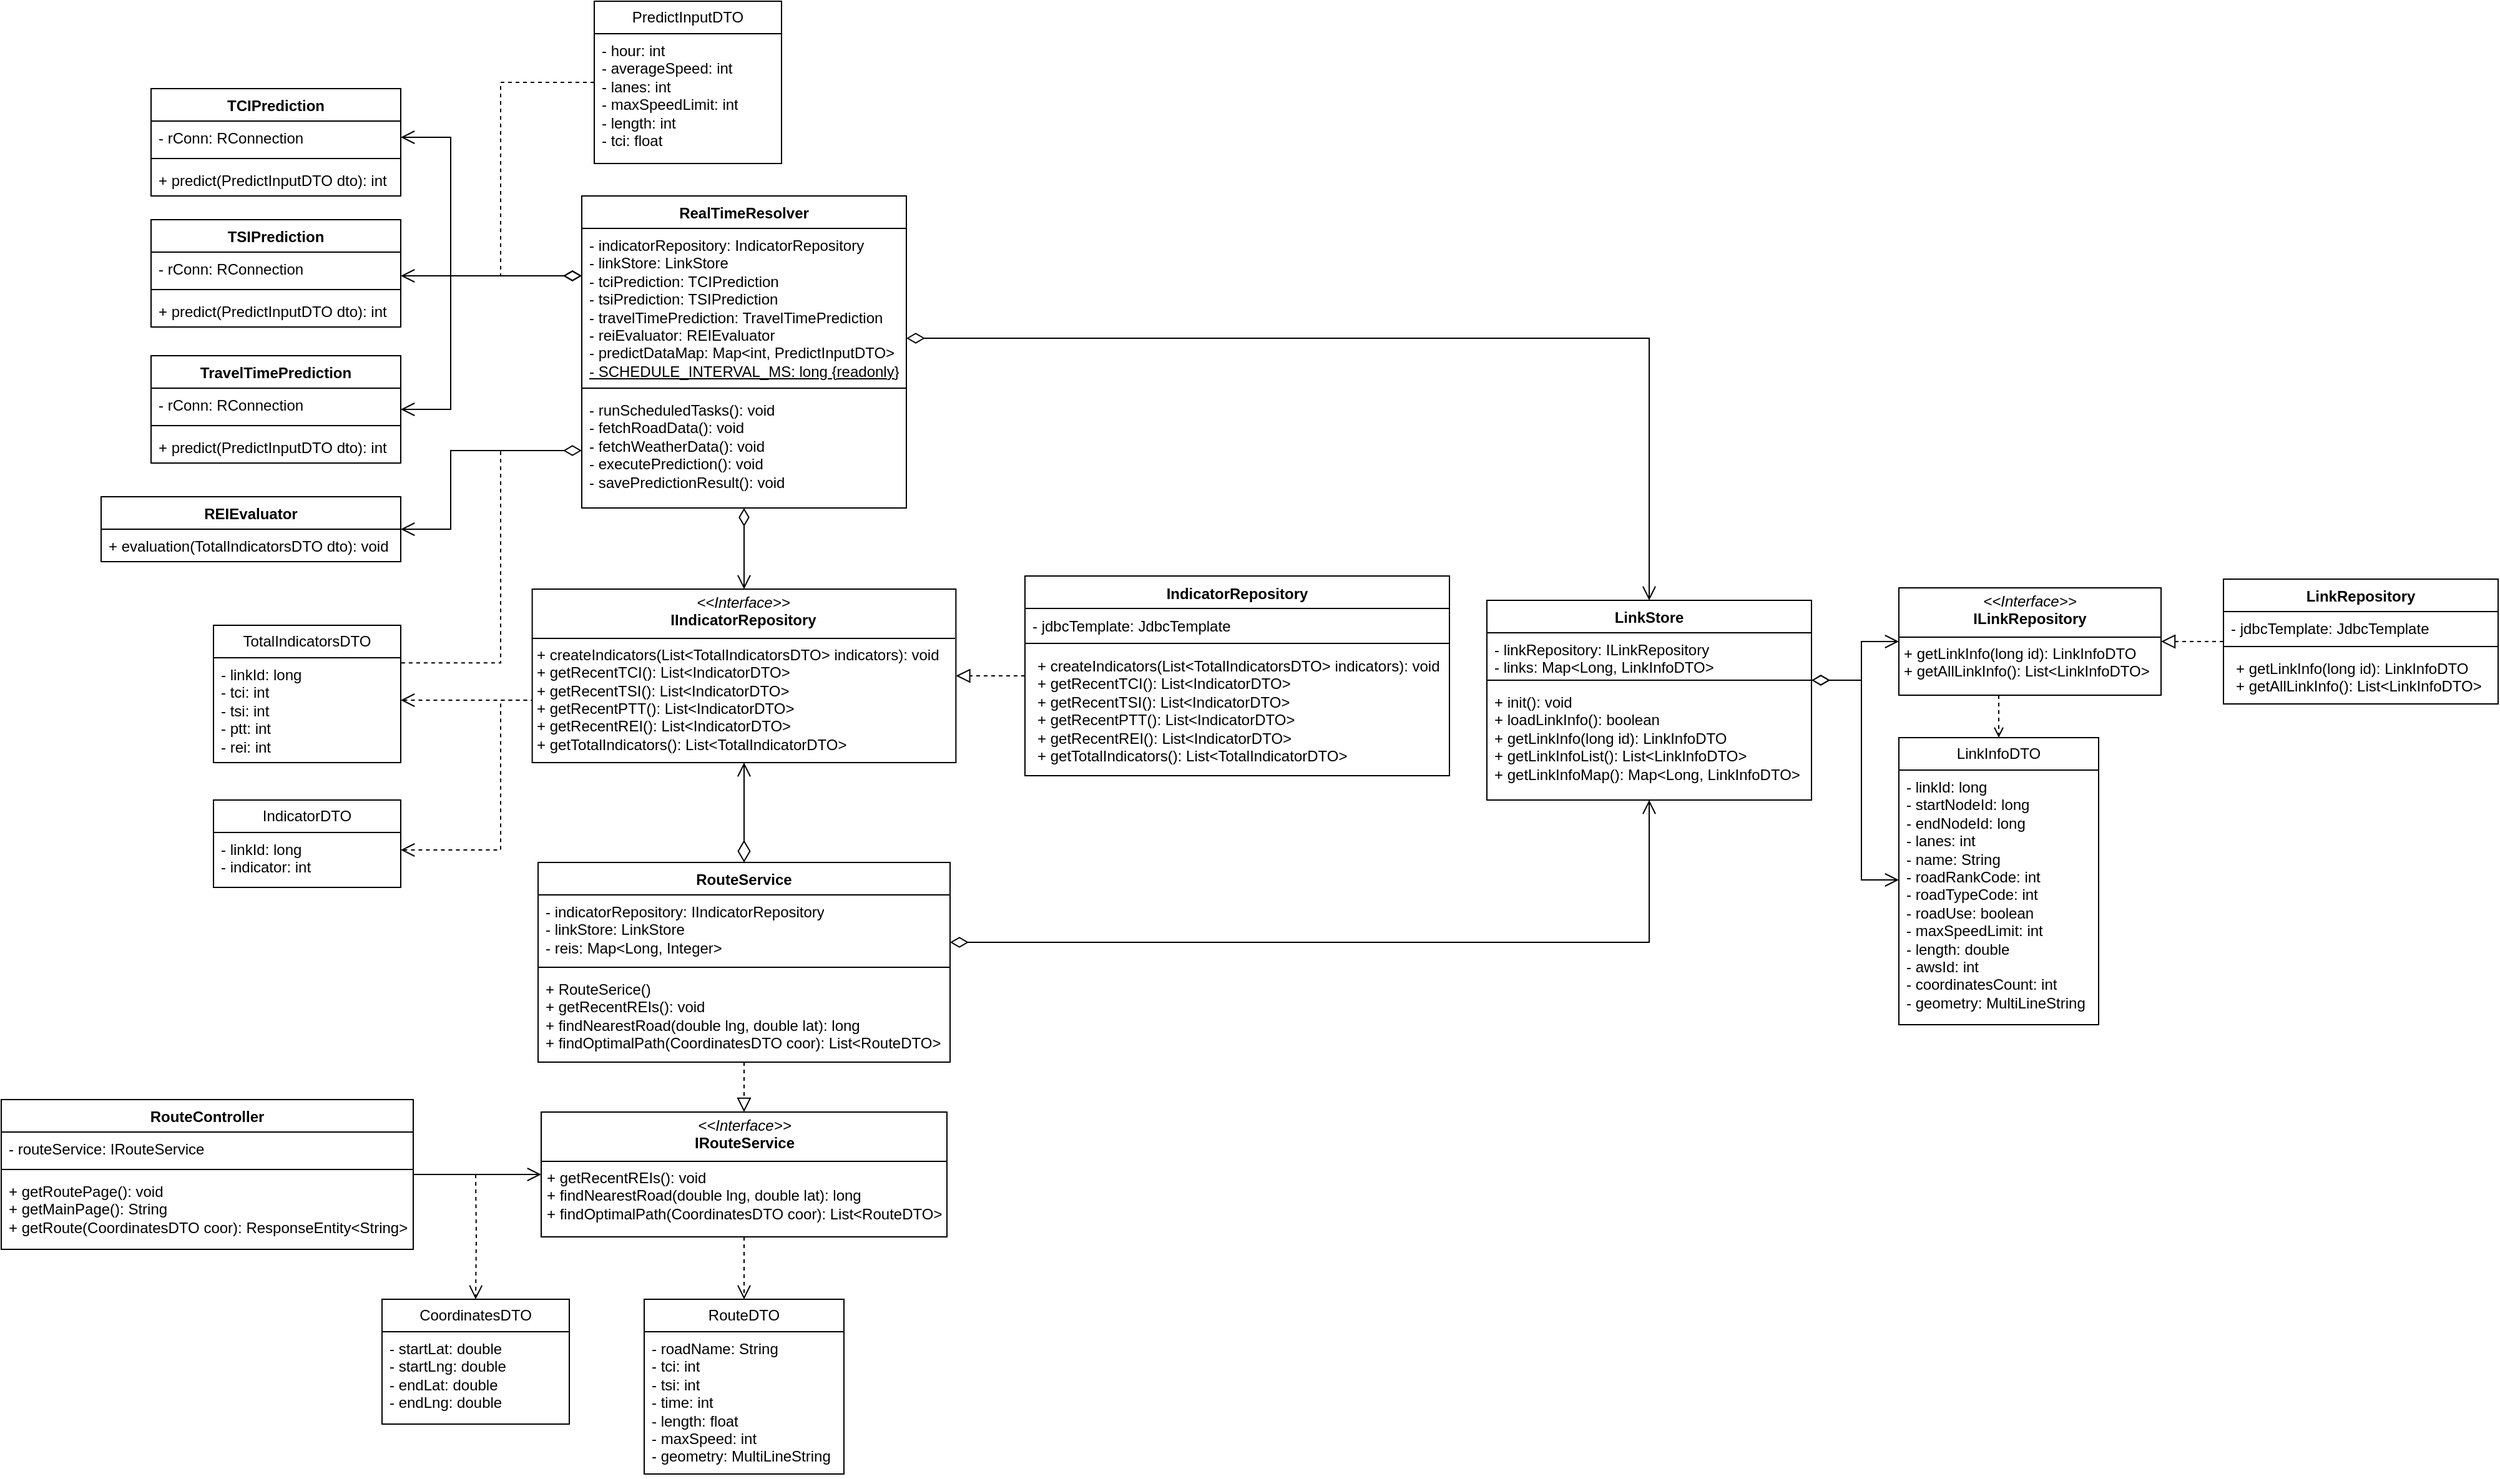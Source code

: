 <mxfile>
    <diagram id="C5RBs43oDa-KdzZeNtuy" name="Page-1">
        <mxGraphModel dx="687" dy="1365" grid="1" gridSize="10" guides="1" tooltips="1" connect="1" arrows="1" fold="1" page="1" pageScale="1" pageWidth="1169" pageHeight="827" math="0" shadow="0">
            <root>
                <mxCell id="WIyWlLk6GJQsqaUBKTNV-0"/>
                <mxCell id="WIyWlLk6GJQsqaUBKTNV-1" parent="WIyWlLk6GJQsqaUBKTNV-0"/>
                <mxCell id="muxnc6hLIIF-vg2cAyDk-29" style="edgeStyle=orthogonalEdgeStyle;rounded=0;orthogonalLoop=1;jettySize=auto;html=1;startArrow=diamondThin;startFill=0;endSize=9;endArrow=open;endFill=0;startSize=12;" parent="WIyWlLk6GJQsqaUBKTNV-1" source="7qdgNz7IVnDJnhtJZtUA-0" target="-kvVvv8A91ytOYpTTfjP-13" edge="1">
                    <mxGeometry relative="1" as="geometry"/>
                </mxCell>
                <mxCell id="7qdgNz7IVnDJnhtJZtUA-0" value="RealTimeResolver" style="swimlane;fontStyle=1;align=center;verticalAlign=top;childLayout=stackLayout;horizontal=1;startSize=26;horizontalStack=0;resizeParent=1;resizeParentMax=0;resizeLast=0;collapsible=1;marginBottom=0;whiteSpace=wrap;html=1;swimlaneFillColor=default;" parent="WIyWlLk6GJQsqaUBKTNV-1" vertex="1">
                    <mxGeometry x="645" y="-584" width="260" height="250" as="geometry"/>
                </mxCell>
                <mxCell id="7qdgNz7IVnDJnhtJZtUA-1" value="- indicatorRepository: IndicatorRepository&lt;div&gt;- linkStore: LinkStore&lt;br&gt;&lt;div&gt;- tciPrediction: TCI&lt;span style=&quot;background-color: initial;&quot;&gt;Prediction&lt;/span&gt;&lt;/div&gt;&lt;div&gt;- tsiPrediction: TSI&lt;span style=&quot;background-color: initial;&quot;&gt;Prediction&lt;/span&gt;&lt;/div&gt;&lt;div&gt;- travelTimePrediction: TravelTime&lt;span style=&quot;background-color: initial;&quot;&gt;Prediction&lt;/span&gt;&lt;/div&gt;&lt;div&gt;- reiEvaluator: REIEvaluator&lt;/div&gt;&lt;/div&gt;&lt;div&gt;- predictDataMap: Map&amp;lt;int, PredictInputDTO&amp;gt;&lt;/div&gt;&lt;u&gt;- SCHEDULE_INTERVAL_MS: long {readonly}&lt;/u&gt;" style="text;strokeColor=none;fillColor=none;align=left;verticalAlign=top;spacingLeft=4;spacingRight=4;overflow=hidden;rotatable=0;points=[[0,0.5],[1,0.5]];portConstraint=eastwest;whiteSpace=wrap;html=1;" parent="7qdgNz7IVnDJnhtJZtUA-0" vertex="1">
                    <mxGeometry y="26" width="260" height="124" as="geometry"/>
                </mxCell>
                <mxCell id="7qdgNz7IVnDJnhtJZtUA-2" value="" style="line;strokeWidth=1;fillColor=none;align=left;verticalAlign=middle;spacingTop=-1;spacingLeft=3;spacingRight=3;rotatable=0;labelPosition=right;points=[];portConstraint=eastwest;strokeColor=inherit;" parent="7qdgNz7IVnDJnhtJZtUA-0" vertex="1">
                    <mxGeometry y="150" width="260" height="8" as="geometry"/>
                </mxCell>
                <mxCell id="7qdgNz7IVnDJnhtJZtUA-3" value="- runScheduledTasks(): void&lt;div&gt;- fetchRoadData(): void&lt;div&gt;- fetchWeatherData(): void&lt;/div&gt;&lt;div&gt;- executePrediction(): void&lt;/div&gt;&lt;div&gt;- savePredictionResult(): void&lt;/div&gt;&lt;/div&gt;" style="text;strokeColor=none;fillColor=none;align=left;verticalAlign=top;spacingLeft=4;spacingRight=4;overflow=hidden;rotatable=0;points=[[0,0.5],[1,0.5]];portConstraint=eastwest;whiteSpace=wrap;html=1;" parent="7qdgNz7IVnDJnhtJZtUA-0" vertex="1">
                    <mxGeometry y="158" width="260" height="92" as="geometry"/>
                </mxCell>
                <mxCell id="7qdgNz7IVnDJnhtJZtUA-4" value="TCIPrediction" style="swimlane;fontStyle=1;align=center;verticalAlign=top;childLayout=stackLayout;horizontal=1;startSize=26;horizontalStack=0;resizeParent=1;resizeParentMax=0;resizeLast=0;collapsible=1;marginBottom=0;whiteSpace=wrap;html=1;fillColor=default;swimlaneFillColor=default;" parent="WIyWlLk6GJQsqaUBKTNV-1" vertex="1">
                    <mxGeometry x="300" y="-670" width="200" height="86" as="geometry"/>
                </mxCell>
                <mxCell id="7qdgNz7IVnDJnhtJZtUA-5" value="- rConn: RConnection" style="text;strokeColor=none;fillColor=none;align=left;verticalAlign=top;spacingLeft=4;spacingRight=4;overflow=hidden;rotatable=0;points=[[0,0.5],[1,0.5]];portConstraint=eastwest;whiteSpace=wrap;html=1;" parent="7qdgNz7IVnDJnhtJZtUA-4" vertex="1">
                    <mxGeometry y="26" width="200" height="26" as="geometry"/>
                </mxCell>
                <mxCell id="7qdgNz7IVnDJnhtJZtUA-6" value="" style="line;strokeWidth=1;fillColor=none;align=left;verticalAlign=middle;spacingTop=-1;spacingLeft=3;spacingRight=3;rotatable=0;labelPosition=right;points=[];portConstraint=eastwest;strokeColor=inherit;" parent="7qdgNz7IVnDJnhtJZtUA-4" vertex="1">
                    <mxGeometry y="52" width="200" height="8" as="geometry"/>
                </mxCell>
                <mxCell id="7qdgNz7IVnDJnhtJZtUA-7" value="+ predict(PredictInputDTO dto): int" style="text;strokeColor=none;fillColor=none;align=left;verticalAlign=top;spacingLeft=4;spacingRight=4;overflow=hidden;rotatable=0;points=[[0,0.5],[1,0.5]];portConstraint=eastwest;whiteSpace=wrap;html=1;" parent="7qdgNz7IVnDJnhtJZtUA-4" vertex="1">
                    <mxGeometry y="60" width="200" height="26" as="geometry"/>
                </mxCell>
                <mxCell id="muxnc6hLIIF-vg2cAyDk-27" style="edgeStyle=orthogonalEdgeStyle;rounded=0;orthogonalLoop=1;jettySize=auto;html=1;endSize=12;startSize=9;endArrow=diamondThin;endFill=0;startArrow=open;startFill=0;" parent="WIyWlLk6GJQsqaUBKTNV-1" source="7qdgNz7IVnDJnhtJZtUA-8" target="7qdgNz7IVnDJnhtJZtUA-0" edge="1">
                    <mxGeometry relative="1" as="geometry">
                        <Array as="points">
                            <mxPoint x="540" y="-413"/>
                            <mxPoint x="540" y="-520"/>
                        </Array>
                    </mxGeometry>
                </mxCell>
                <mxCell id="7qdgNz7IVnDJnhtJZtUA-8" value="TravelTimePrediction" style="swimlane;fontStyle=1;align=center;verticalAlign=top;childLayout=stackLayout;horizontal=1;startSize=26;horizontalStack=0;resizeParent=1;resizeParentMax=0;resizeLast=0;collapsible=1;marginBottom=0;whiteSpace=wrap;html=1;swimlaneFillColor=default;" parent="WIyWlLk6GJQsqaUBKTNV-1" vertex="1">
                    <mxGeometry x="300" y="-456" width="200" height="86" as="geometry"/>
                </mxCell>
                <mxCell id="7qdgNz7IVnDJnhtJZtUA-9" value="- rConn: RConnection" style="text;strokeColor=none;fillColor=none;align=left;verticalAlign=top;spacingLeft=4;spacingRight=4;overflow=hidden;rotatable=0;points=[[0,0.5],[1,0.5]];portConstraint=eastwest;whiteSpace=wrap;html=1;" parent="7qdgNz7IVnDJnhtJZtUA-8" vertex="1">
                    <mxGeometry y="26" width="200" height="26" as="geometry"/>
                </mxCell>
                <mxCell id="7qdgNz7IVnDJnhtJZtUA-10" value="" style="line;strokeWidth=1;fillColor=none;align=left;verticalAlign=middle;spacingTop=-1;spacingLeft=3;spacingRight=3;rotatable=0;labelPosition=right;points=[];portConstraint=eastwest;strokeColor=inherit;" parent="7qdgNz7IVnDJnhtJZtUA-8" vertex="1">
                    <mxGeometry y="52" width="200" height="8" as="geometry"/>
                </mxCell>
                <mxCell id="7qdgNz7IVnDJnhtJZtUA-11" value="+ predict(PredictInputDTO dto): int" style="text;strokeColor=none;fillColor=none;align=left;verticalAlign=top;spacingLeft=4;spacingRight=4;overflow=hidden;rotatable=0;points=[[0,0.5],[1,0.5]];portConstraint=eastwest;whiteSpace=wrap;html=1;" parent="7qdgNz7IVnDJnhtJZtUA-8" vertex="1">
                    <mxGeometry y="60" width="200" height="26" as="geometry"/>
                </mxCell>
                <mxCell id="muxnc6hLIIF-vg2cAyDk-26" style="edgeStyle=orthogonalEdgeStyle;rounded=0;orthogonalLoop=1;jettySize=auto;html=1;endSize=12;startSize=9;endArrow=diamondThin;endFill=0;startArrow=open;startFill=0;" parent="WIyWlLk6GJQsqaUBKTNV-1" source="7qdgNz7IVnDJnhtJZtUA-12" target="7qdgNz7IVnDJnhtJZtUA-0" edge="1">
                    <mxGeometry relative="1" as="geometry">
                        <Array as="points">
                            <mxPoint x="580" y="-520"/>
                            <mxPoint x="580" y="-520"/>
                        </Array>
                    </mxGeometry>
                </mxCell>
                <mxCell id="7qdgNz7IVnDJnhtJZtUA-12" value="TSIPrediction" style="swimlane;fontStyle=1;align=center;verticalAlign=top;childLayout=stackLayout;horizontal=1;startSize=26;horizontalStack=0;resizeParent=1;resizeParentMax=0;resizeLast=0;collapsible=1;marginBottom=0;whiteSpace=wrap;html=1;swimlaneFillColor=default;" parent="WIyWlLk6GJQsqaUBKTNV-1" vertex="1">
                    <mxGeometry x="300" y="-565" width="200" height="86" as="geometry"/>
                </mxCell>
                <mxCell id="7qdgNz7IVnDJnhtJZtUA-13" value="- rConn: RConnection" style="text;strokeColor=none;fillColor=none;align=left;verticalAlign=top;spacingLeft=4;spacingRight=4;overflow=hidden;rotatable=0;points=[[0,0.5],[1,0.5]];portConstraint=eastwest;whiteSpace=wrap;html=1;" parent="7qdgNz7IVnDJnhtJZtUA-12" vertex="1">
                    <mxGeometry y="26" width="200" height="26" as="geometry"/>
                </mxCell>
                <mxCell id="7qdgNz7IVnDJnhtJZtUA-14" value="" style="line;strokeWidth=1;fillColor=none;align=left;verticalAlign=middle;spacingTop=-1;spacingLeft=3;spacingRight=3;rotatable=0;labelPosition=right;points=[];portConstraint=eastwest;strokeColor=inherit;" parent="7qdgNz7IVnDJnhtJZtUA-12" vertex="1">
                    <mxGeometry y="52" width="200" height="8" as="geometry"/>
                </mxCell>
                <mxCell id="7qdgNz7IVnDJnhtJZtUA-15" value="+ predict(PredictInputDTO dto): int" style="text;strokeColor=none;fillColor=none;align=left;verticalAlign=top;spacingLeft=4;spacingRight=4;overflow=hidden;rotatable=0;points=[[0,0.5],[1,0.5]];portConstraint=eastwest;whiteSpace=wrap;html=1;" parent="7qdgNz7IVnDJnhtJZtUA-12" vertex="1">
                    <mxGeometry y="60" width="200" height="26" as="geometry"/>
                </mxCell>
                <mxCell id="9JOu5r-hT03HQkHYxPeE-22" style="edgeStyle=orthogonalEdgeStyle;rounded=0;orthogonalLoop=1;jettySize=auto;html=1;endArrow=open;endFill=0;endSize=9;" parent="WIyWlLk6GJQsqaUBKTNV-1" source="7qdgNz7IVnDJnhtJZtUA-24" target="9JOu5r-hT03HQkHYxPeE-0" edge="1">
                    <mxGeometry relative="1" as="geometry"/>
                </mxCell>
                <mxCell id="9JOu5r-hT03HQkHYxPeE-23" style="edgeStyle=orthogonalEdgeStyle;rounded=0;orthogonalLoop=1;jettySize=auto;html=1;endArrow=open;endFill=0;dashed=1;endSize=9;" parent="WIyWlLk6GJQsqaUBKTNV-1" target="-kvVvv8A91ytOYpTTfjP-0" edge="1">
                    <mxGeometry relative="1" as="geometry">
                        <mxPoint x="560" y="199.99" as="sourcePoint"/>
                        <mxPoint x="480" y="330" as="targetPoint"/>
                        <Array as="points"/>
                    </mxGeometry>
                </mxCell>
                <mxCell id="7qdgNz7IVnDJnhtJZtUA-24" value="RouteController" style="swimlane;fontStyle=1;align=center;verticalAlign=top;childLayout=stackLayout;horizontal=1;startSize=26;horizontalStack=0;resizeParent=1;resizeParentMax=0;resizeLast=0;collapsible=1;marginBottom=0;whiteSpace=wrap;html=1;swimlaneFillColor=default;" parent="WIyWlLk6GJQsqaUBKTNV-1" vertex="1">
                    <mxGeometry x="180" y="140" width="330" height="120" as="geometry"/>
                </mxCell>
                <mxCell id="7qdgNz7IVnDJnhtJZtUA-25" value="- routeService: IRouteService" style="text;strokeColor=none;fillColor=none;align=left;verticalAlign=top;spacingLeft=4;spacingRight=4;overflow=hidden;rotatable=0;points=[[0,0.5],[1,0.5]];portConstraint=eastwest;whiteSpace=wrap;html=1;" parent="7qdgNz7IVnDJnhtJZtUA-24" vertex="1">
                    <mxGeometry y="26" width="330" height="26" as="geometry"/>
                </mxCell>
                <mxCell id="7qdgNz7IVnDJnhtJZtUA-26" value="" style="line;strokeWidth=1;fillColor=none;align=left;verticalAlign=middle;spacingTop=-1;spacingLeft=3;spacingRight=3;rotatable=0;labelPosition=right;points=[];portConstraint=eastwest;strokeColor=inherit;" parent="7qdgNz7IVnDJnhtJZtUA-24" vertex="1">
                    <mxGeometry y="52" width="330" height="8" as="geometry"/>
                </mxCell>
                <mxCell id="7qdgNz7IVnDJnhtJZtUA-27" value="+ getRoutePage(): void&lt;div&gt;+ getMainPage(): String&lt;/div&gt;&lt;div&gt;+ getRoute(CoordinatesDTO coor):&amp;nbsp;ResponseEntity&amp;lt;String&amp;gt;&lt;/div&gt;" style="text;strokeColor=none;fillColor=none;align=left;verticalAlign=top;spacingLeft=4;spacingRight=4;overflow=hidden;rotatable=0;points=[[0,0.5],[1,0.5]];portConstraint=eastwest;whiteSpace=wrap;html=1;" parent="7qdgNz7IVnDJnhtJZtUA-24" vertex="1">
                    <mxGeometry y="60" width="330" height="60" as="geometry"/>
                </mxCell>
                <mxCell id="-kvVvv8A91ytOYpTTfjP-7" style="edgeStyle=orthogonalEdgeStyle;rounded=0;orthogonalLoop=1;jettySize=auto;html=1;startArrow=diamondThin;startFill=0;endSize=9;startSize=15;entryX=0.5;entryY=1;entryDx=0;entryDy=0;endArrow=open;endFill=0;" parent="WIyWlLk6GJQsqaUBKTNV-1" source="7qdgNz7IVnDJnhtJZtUA-28" target="-kvVvv8A91ytOYpTTfjP-13" edge="1">
                    <mxGeometry relative="1" as="geometry"/>
                </mxCell>
                <mxCell id="9JOu5r-hT03HQkHYxPeE-39" style="edgeStyle=orthogonalEdgeStyle;rounded=0;orthogonalLoop=1;jettySize=auto;html=1;dashed=1;endArrow=block;endFill=0;endSize=9;" parent="WIyWlLk6GJQsqaUBKTNV-1" source="7qdgNz7IVnDJnhtJZtUA-28" target="9JOu5r-hT03HQkHYxPeE-0" edge="1">
                    <mxGeometry relative="1" as="geometry"/>
                </mxCell>
                <mxCell id="muxnc6hLIIF-vg2cAyDk-38" style="edgeStyle=orthogonalEdgeStyle;rounded=0;orthogonalLoop=1;jettySize=auto;html=1;endArrow=open;endFill=0;endSize=9;startArrow=diamondThin;startFill=0;startSize=12;" parent="WIyWlLk6GJQsqaUBKTNV-1" source="7qdgNz7IVnDJnhtJZtUA-28" target="muxnc6hLIIF-vg2cAyDk-5" edge="1">
                    <mxGeometry relative="1" as="geometry">
                        <Array as="points">
                            <mxPoint x="1500" y="14"/>
                        </Array>
                    </mxGeometry>
                </mxCell>
                <mxCell id="7qdgNz7IVnDJnhtJZtUA-28" value="RouteService" style="swimlane;fontStyle=1;align=center;verticalAlign=top;childLayout=stackLayout;horizontal=1;startSize=26;horizontalStack=0;resizeParent=1;resizeParentMax=0;resizeLast=0;collapsible=1;marginBottom=0;whiteSpace=wrap;html=1;swimlaneFillColor=default;" parent="WIyWlLk6GJQsqaUBKTNV-1" vertex="1">
                    <mxGeometry x="610" y="-50" width="330" height="160" as="geometry"/>
                </mxCell>
                <mxCell id="7qdgNz7IVnDJnhtJZtUA-29" value="- indicatorRepository: IIndicatorRepository&lt;div&gt;- linkStore: LinkStore&lt;/div&gt;&lt;div&gt;- reis: Map&amp;lt;Long, Integer&amp;gt;&lt;/div&gt;" style="text;strokeColor=none;fillColor=none;align=left;verticalAlign=top;spacingLeft=4;spacingRight=4;overflow=hidden;rotatable=0;points=[[0,0.5],[1,0.5]];portConstraint=eastwest;whiteSpace=wrap;html=1;" parent="7qdgNz7IVnDJnhtJZtUA-28" vertex="1">
                    <mxGeometry y="26" width="330" height="54" as="geometry"/>
                </mxCell>
                <mxCell id="7qdgNz7IVnDJnhtJZtUA-30" value="" style="line;strokeWidth=1;fillColor=none;align=left;verticalAlign=middle;spacingTop=-1;spacingLeft=3;spacingRight=3;rotatable=0;labelPosition=right;points=[];portConstraint=eastwest;strokeColor=inherit;" parent="7qdgNz7IVnDJnhtJZtUA-28" vertex="1">
                    <mxGeometry y="80" width="330" height="8" as="geometry"/>
                </mxCell>
                <mxCell id="7qdgNz7IVnDJnhtJZtUA-31" value="+ RouteSerice()&lt;div&gt;&lt;span style=&quot;background-color: initial;&quot;&gt;+ getRecentREIs(): void&lt;/span&gt;&lt;/div&gt;&lt;div&gt;&lt;span style=&quot;background-color: initial;&quot;&gt;+ findNearestRoad(double lng, double lat): long&lt;/span&gt;&lt;/div&gt;&lt;div&gt;&lt;span style=&quot;background-color: initial;&quot;&gt;+ findOptimalPath(CoordinatesDTO coor): List&amp;lt;RouteDTO&amp;gt;&lt;/span&gt;&lt;br&gt;&lt;/div&gt;" style="text;strokeColor=none;fillColor=none;align=left;verticalAlign=top;spacingLeft=4;spacingRight=4;overflow=hidden;rotatable=0;points=[[0,0.5],[1,0.5]];portConstraint=eastwest;whiteSpace=wrap;html=1;" parent="7qdgNz7IVnDJnhtJZtUA-28" vertex="1">
                    <mxGeometry y="88" width="330" height="72" as="geometry"/>
                </mxCell>
                <mxCell id="-kvVvv8A91ytOYpTTfjP-0" value="CoordinatesDTO" style="swimlane;fontStyle=0;childLayout=stackLayout;horizontal=1;startSize=26;fillColor=none;horizontalStack=0;resizeParent=1;resizeParentMax=0;resizeLast=0;collapsible=1;marginBottom=0;whiteSpace=wrap;html=1;swimlaneFillColor=default;" parent="WIyWlLk6GJQsqaUBKTNV-1" vertex="1">
                    <mxGeometry x="485" y="300" width="150" height="100" as="geometry"/>
                </mxCell>
                <mxCell id="-kvVvv8A91ytOYpTTfjP-1" value="- startLat: double&lt;div&gt;- startLng: double&lt;br&gt;&lt;/div&gt;&lt;div&gt;- endLat&lt;span style=&quot;background-color: initial;&quot;&gt;: double&lt;/span&gt;&lt;br&gt;&lt;/div&gt;&lt;div&gt;- endLng&lt;span style=&quot;background-color: initial;&quot;&gt;: double&lt;/span&gt;&lt;span style=&quot;background-color: initial;&quot;&gt;&lt;br&gt;&lt;/span&gt;&lt;/div&gt;" style="text;strokeColor=none;fillColor=none;align=left;verticalAlign=top;spacingLeft=4;spacingRight=4;overflow=hidden;rotatable=0;points=[[0,0.5],[1,0.5]];portConstraint=eastwest;whiteSpace=wrap;html=1;" parent="-kvVvv8A91ytOYpTTfjP-0" vertex="1">
                    <mxGeometry y="26" width="150" height="74" as="geometry"/>
                </mxCell>
                <mxCell id="-kvVvv8A91ytOYpTTfjP-13" value="&lt;p style=&quot;margin:0px;margin-top:4px;text-align:center;&quot;&gt;&lt;i&gt;&amp;lt;&amp;lt;Interface&amp;gt;&amp;gt;&lt;/i&gt;&lt;br&gt;&lt;b&gt;IIndicatorRepository&lt;/b&gt;&lt;/p&gt;&lt;hr size=&quot;1&quot; style=&quot;border-style:solid;&quot;&gt;&lt;p style=&quot;margin:0px;margin-left:4px;&quot;&gt;+ createIndicators(List&amp;lt;TotalIndicatorsDTO&amp;gt; indicators): void&lt;br&gt;&lt;/p&gt;&lt;p style=&quot;margin: 0px 0px 0px 4px;&quot;&gt;+ getRecentTCI(): List&amp;lt;IndicatorDTO&amp;gt;&lt;/p&gt;&lt;p style=&quot;margin: 0px 0px 0px 4px;&quot;&gt;+ getRecentTSI(): List&amp;lt;IndicatorDTO&amp;gt;&lt;br&gt;&lt;/p&gt;&lt;p style=&quot;margin: 0px 0px 0px 4px;&quot;&gt;+ getRecentPTT(): List&amp;lt;IndicatorDTO&amp;gt;&lt;/p&gt;&lt;p style=&quot;margin: 0px 0px 0px 4px;&quot;&gt;+ getRecentREI(): List&amp;lt;IndicatorDTO&amp;gt;&lt;/p&gt;&lt;p style=&quot;margin: 0px 0px 0px 4px;&quot;&gt;+ getTotalIndicators(): List&amp;lt;TotalIndicatorDTO&amp;gt;&lt;/p&gt;" style="verticalAlign=top;align=left;overflow=fill;html=1;whiteSpace=wrap;swimlaneFillColor=default;" parent="WIyWlLk6GJQsqaUBKTNV-1" vertex="1">
                    <mxGeometry x="605.31" y="-269" width="339.38" height="139" as="geometry"/>
                </mxCell>
                <mxCell id="9JOu5r-hT03HQkHYxPeE-41" style="edgeStyle=orthogonalEdgeStyle;rounded=0;orthogonalLoop=1;jettySize=auto;html=1;dashed=1;endArrow=none;endFill=0;endSize=9;startArrow=open;startFill=0;startSize=9;" parent="WIyWlLk6GJQsqaUBKTNV-1" source="-kvVvv8A91ytOYpTTfjP-14" target="-kvVvv8A91ytOYpTTfjP-13" edge="1">
                    <mxGeometry relative="1" as="geometry">
                        <Array as="points">
                            <mxPoint x="580" y="-60"/>
                            <mxPoint x="580" y="-180"/>
                        </Array>
                    </mxGeometry>
                </mxCell>
                <mxCell id="-kvVvv8A91ytOYpTTfjP-14" value="IndicatorDTO" style="swimlane;fontStyle=0;childLayout=stackLayout;horizontal=1;startSize=26;fillColor=none;horizontalStack=0;resizeParent=1;resizeParentMax=0;resizeLast=0;collapsible=1;marginBottom=0;whiteSpace=wrap;html=1;" parent="WIyWlLk6GJQsqaUBKTNV-1" vertex="1">
                    <mxGeometry x="350" y="-100" width="150" height="70" as="geometry"/>
                </mxCell>
                <mxCell id="-kvVvv8A91ytOYpTTfjP-15" value="- linkId: long&lt;div&gt;- indicator: int&lt;br&gt;&lt;/div&gt;" style="text;strokeColor=none;fillColor=none;align=left;verticalAlign=top;spacingLeft=4;spacingRight=4;overflow=hidden;rotatable=0;points=[[0,0.5],[1,0.5]];portConstraint=eastwest;whiteSpace=wrap;html=1;" parent="-kvVvv8A91ytOYpTTfjP-14" vertex="1">
                    <mxGeometry y="26" width="150" height="44" as="geometry"/>
                </mxCell>
                <mxCell id="1" style="edgeStyle=none;html=1;dashed=1;endArrow=open;endFill=0;endSize=9;" edge="1" parent="WIyWlLk6GJQsqaUBKTNV-1" source="9JOu5r-hT03HQkHYxPeE-0" target="9JOu5r-hT03HQkHYxPeE-6">
                    <mxGeometry relative="1" as="geometry"/>
                </mxCell>
                <mxCell id="9JOu5r-hT03HQkHYxPeE-0" value="&lt;p style=&quot;margin:0px;margin-top:4px;text-align:center;&quot;&gt;&lt;i&gt;&amp;lt;&amp;lt;Interface&amp;gt;&amp;gt;&lt;/i&gt;&lt;br&gt;&lt;b&gt;I&lt;/b&gt;&lt;b style=&quot;background-color: initial;&quot;&gt;RouteService&lt;/b&gt;&lt;/p&gt;&lt;hr size=&quot;1&quot; style=&quot;border-style:solid;&quot;&gt;&lt;p style=&quot;margin:0px;margin-left:4px;&quot;&gt;+ getRecentREIs(): void&lt;/p&gt;&lt;p style=&quot;margin:0px;margin-left:4px;&quot;&gt;+ findNearestRoad(double lng, double lat): long&lt;/p&gt;&lt;p style=&quot;margin:0px;margin-left:4px;&quot;&gt;+ findOptimalPath(CoordinatesDTO coor): List&amp;lt;RouteDTO&amp;gt;&lt;/p&gt;" style="verticalAlign=top;align=left;overflow=fill;html=1;whiteSpace=wrap;swimlaneFillColor=default;" parent="WIyWlLk6GJQsqaUBKTNV-1" vertex="1">
                    <mxGeometry x="612.5" y="150" width="325" height="100" as="geometry"/>
                </mxCell>
                <mxCell id="9JOu5r-hT03HQkHYxPeE-6" value="RouteDTO" style="swimlane;fontStyle=0;childLayout=stackLayout;horizontal=1;startSize=26;fillColor=none;horizontalStack=0;resizeParent=1;resizeParentMax=0;resizeLast=0;collapsible=1;marginBottom=0;whiteSpace=wrap;html=1;swimlaneFillColor=default;" parent="WIyWlLk6GJQsqaUBKTNV-1" vertex="1">
                    <mxGeometry x="695" y="300" width="160" height="140" as="geometry">
                        <mxRectangle x="780" y="586" width="70" height="30" as="alternateBounds"/>
                    </mxGeometry>
                </mxCell>
                <mxCell id="9JOu5r-hT03HQkHYxPeE-9" value="- roadName: String&lt;div&gt;- tci: int&lt;br&gt;&lt;/div&gt;&lt;div&gt;- tsi: int&lt;br&gt;&lt;/div&gt;&lt;div&gt;- time: int&lt;br&gt;&lt;/div&gt;&lt;div&gt;- length: float&lt;br&gt;&lt;/div&gt;&lt;div&gt;- maxSpeed: int&lt;/div&gt;&lt;div&gt;- geometry: MultiLineString&lt;/div&gt;" style="text;strokeColor=none;fillColor=none;align=left;verticalAlign=top;spacingLeft=4;spacingRight=4;overflow=hidden;rotatable=0;points=[[0,0.5],[1,0.5]];portConstraint=eastwest;whiteSpace=wrap;html=1;" parent="9JOu5r-hT03HQkHYxPeE-6" vertex="1">
                    <mxGeometry y="26" width="160" height="114" as="geometry"/>
                </mxCell>
                <mxCell id="muxnc6hLIIF-vg2cAyDk-28" style="edgeStyle=orthogonalEdgeStyle;rounded=0;orthogonalLoop=1;jettySize=auto;html=1;endSize=12;startSize=9;endArrow=diamondThin;endFill=0;startArrow=open;startFill=0;" parent="WIyWlLk6GJQsqaUBKTNV-1" source="9JOu5r-hT03HQkHYxPeE-29" target="7qdgNz7IVnDJnhtJZtUA-0" edge="1">
                    <mxGeometry relative="1" as="geometry">
                        <Array as="points">
                            <mxPoint x="540" y="-317"/>
                            <mxPoint x="540" y="-380"/>
                        </Array>
                    </mxGeometry>
                </mxCell>
                <mxCell id="9JOu5r-hT03HQkHYxPeE-29" value="REIEvaluator" style="swimlane;fontStyle=1;align=center;verticalAlign=top;childLayout=stackLayout;horizontal=1;startSize=26;horizontalStack=0;resizeParent=1;resizeParentMax=0;resizeLast=0;collapsible=1;marginBottom=0;whiteSpace=wrap;html=1;swimlaneFillColor=default;" parent="WIyWlLk6GJQsqaUBKTNV-1" vertex="1">
                    <mxGeometry x="260" y="-343" width="240" height="52" as="geometry"/>
                </mxCell>
                <mxCell id="9JOu5r-hT03HQkHYxPeE-32" value="+ evaluation&lt;span style=&quot;background-color: initial;&quot;&gt;(TotalIndicatorsDTO dto): void&lt;/span&gt;" style="text;strokeColor=none;fillColor=none;align=left;verticalAlign=top;spacingLeft=4;spacingRight=4;overflow=hidden;rotatable=0;points=[[0,0.5],[1,0.5]];portConstraint=eastwest;whiteSpace=wrap;html=1;" parent="9JOu5r-hT03HQkHYxPeE-29" vertex="1">
                    <mxGeometry y="26" width="240" height="26" as="geometry"/>
                </mxCell>
                <mxCell id="5KlHAKBDxqlmMe3zaaGu-0" value="TotalIndicatorsDTO" style="swimlane;fontStyle=0;childLayout=stackLayout;horizontal=1;startSize=26;fillColor=none;horizontalStack=0;resizeParent=1;resizeParentMax=0;resizeLast=0;collapsible=1;marginBottom=0;whiteSpace=wrap;html=1;swimlaneFillColor=default;" parent="WIyWlLk6GJQsqaUBKTNV-1" vertex="1">
                    <mxGeometry x="350" y="-240" width="150" height="110" as="geometry"/>
                </mxCell>
                <mxCell id="muxnc6hLIIF-vg2cAyDk-34" style="edgeStyle=orthogonalEdgeStyle;rounded=0;orthogonalLoop=1;jettySize=auto;html=1;endArrow=none;endFill=0;dashed=1;exitX=1.003;exitY=0.049;exitDx=0;exitDy=0;exitPerimeter=0;" parent="5KlHAKBDxqlmMe3zaaGu-0" source="5KlHAKBDxqlmMe3zaaGu-1" edge="1">
                    <mxGeometry relative="1" as="geometry">
                        <mxPoint x="230" y="-140" as="targetPoint"/>
                        <mxPoint x="150" y="53" as="sourcePoint"/>
                        <Array as="points">
                            <mxPoint x="230" y="30"/>
                        </Array>
                    </mxGeometry>
                </mxCell>
                <mxCell id="5KlHAKBDxqlmMe3zaaGu-1" value="- linkId: long&lt;div&gt;- tci: int&lt;br&gt;&lt;/div&gt;&lt;div&gt;- tsi: int&lt;/div&gt;&lt;div&gt;- ptt: int&lt;/div&gt;&lt;div&gt;- rei: int&lt;/div&gt;" style="text;strokeColor=none;fillColor=none;align=left;verticalAlign=top;spacingLeft=4;spacingRight=4;overflow=hidden;rotatable=0;points=[[0,0.5],[1,0.5]];portConstraint=eastwest;whiteSpace=wrap;html=1;" parent="5KlHAKBDxqlmMe3zaaGu-0" vertex="1">
                    <mxGeometry y="26" width="150" height="84" as="geometry"/>
                </mxCell>
                <mxCell id="5KlHAKBDxqlmMe3zaaGu-2" style="edgeStyle=orthogonalEdgeStyle;rounded=0;orthogonalLoop=1;jettySize=auto;html=1;endArrow=none;endFill=0;endSize=9;dashed=1;startArrow=open;startFill=0;startSize=9;" parent="WIyWlLk6GJQsqaUBKTNV-1" source="5KlHAKBDxqlmMe3zaaGu-1" target="-kvVvv8A91ytOYpTTfjP-13" edge="1">
                    <mxGeometry relative="1" as="geometry">
                        <Array as="points">
                            <mxPoint x="570" y="-180"/>
                            <mxPoint x="570" y="-180"/>
                        </Array>
                    </mxGeometry>
                </mxCell>
                <mxCell id="muxnc6hLIIF-vg2cAyDk-30" style="edgeStyle=orthogonalEdgeStyle;rounded=0;orthogonalLoop=1;jettySize=auto;html=1;endArrow=none;endFill=0;dashed=1;endSize=9;startSize=12;" parent="WIyWlLk6GJQsqaUBKTNV-1" source="muxnc6hLIIF-vg2cAyDk-0" edge="1">
                    <mxGeometry relative="1" as="geometry">
                        <mxPoint x="570" y="-520" as="targetPoint"/>
                        <Array as="points">
                            <mxPoint x="580" y="-675"/>
                            <mxPoint x="580" y="-520"/>
                        </Array>
                    </mxGeometry>
                </mxCell>
                <mxCell id="muxnc6hLIIF-vg2cAyDk-0" value="PredictInputDTO" style="swimlane;fontStyle=0;childLayout=stackLayout;horizontal=1;startSize=26;fillColor=none;horizontalStack=0;resizeParent=1;resizeParentMax=0;resizeLast=0;collapsible=1;marginBottom=0;whiteSpace=wrap;html=1;swimlaneFillColor=default;" parent="WIyWlLk6GJQsqaUBKTNV-1" vertex="1">
                    <mxGeometry x="655" y="-740" width="150" height="130" as="geometry"/>
                </mxCell>
                <mxCell id="muxnc6hLIIF-vg2cAyDk-1" value="&lt;div&gt;- hour: int&lt;br&gt;&lt;/div&gt;&lt;div&gt;- averageSpeed: int&lt;/div&gt;&lt;div&gt;- lanes: int&lt;/div&gt;&lt;div&gt;- maxSpeedLimit: int&lt;/div&gt;&lt;div&gt;- length: int&lt;/div&gt;&lt;div&gt;- tci: float&lt;/div&gt;" style="text;strokeColor=none;fillColor=none;align=left;verticalAlign=top;spacingLeft=4;spacingRight=4;overflow=hidden;rotatable=0;points=[[0,0.5],[1,0.5]];portConstraint=eastwest;whiteSpace=wrap;html=1;" parent="muxnc6hLIIF-vg2cAyDk-0" vertex="1">
                    <mxGeometry y="26" width="150" height="104" as="geometry"/>
                </mxCell>
                <mxCell id="muxnc6hLIIF-vg2cAyDk-42" style="edgeStyle=orthogonalEdgeStyle;rounded=0;orthogonalLoop=1;jettySize=auto;html=1;endArrow=open;endFill=0;endSize=9;startArrow=diamondThin;startFill=0;startSize=12;" parent="WIyWlLk6GJQsqaUBKTNV-1" edge="1">
                    <mxGeometry relative="1" as="geometry">
                        <mxPoint x="1630" y="-196" as="sourcePoint"/>
                        <mxPoint x="1700.0" y="-36" as="targetPoint"/>
                        <Array as="points">
                            <mxPoint x="1670" y="-196"/>
                            <mxPoint x="1670" y="-36"/>
                        </Array>
                    </mxGeometry>
                </mxCell>
                <mxCell id="muxnc6hLIIF-vg2cAyDk-2" value="LinkStore" style="swimlane;fontStyle=1;align=center;verticalAlign=top;childLayout=stackLayout;horizontal=1;startSize=26;horizontalStack=0;resizeParent=1;resizeParentMax=0;resizeLast=0;collapsible=1;marginBottom=0;whiteSpace=wrap;html=1;swimlaneFillColor=default;" parent="WIyWlLk6GJQsqaUBKTNV-1" vertex="1">
                    <mxGeometry x="1370" y="-260" width="260" height="160" as="geometry"/>
                </mxCell>
                <mxCell id="muxnc6hLIIF-vg2cAyDk-3" value="&lt;div&gt;- linkRepository: ILinkRepository&lt;/div&gt;- links: Map&amp;lt;Long, LinkInfoDTO&amp;gt;" style="text;strokeColor=none;fillColor=none;align=left;verticalAlign=top;spacingLeft=4;spacingRight=4;overflow=hidden;rotatable=0;points=[[0,0.5],[1,0.5]];portConstraint=eastwest;whiteSpace=wrap;html=1;" parent="muxnc6hLIIF-vg2cAyDk-2" vertex="1">
                    <mxGeometry y="26" width="260" height="34" as="geometry"/>
                </mxCell>
                <mxCell id="muxnc6hLIIF-vg2cAyDk-4" value="" style="line;strokeWidth=1;fillColor=none;align=left;verticalAlign=middle;spacingTop=-1;spacingLeft=3;spacingRight=3;rotatable=0;labelPosition=right;points=[];portConstraint=eastwest;strokeColor=inherit;" parent="muxnc6hLIIF-vg2cAyDk-2" vertex="1">
                    <mxGeometry y="60" width="260" height="8" as="geometry"/>
                </mxCell>
                <mxCell id="muxnc6hLIIF-vg2cAyDk-5" value="+ init(): void&lt;div&gt;+ loadLinkInfo(): boolean&lt;/div&gt;&lt;div&gt;+ getLinkInfo(long id): LinkInfoDTO&lt;/div&gt;&lt;div&gt;+ getLinkInfoList(): List&amp;lt;LinkInfoDTO&amp;gt;&lt;br&gt;&lt;/div&gt;&lt;div&gt;+ getLinkInfoMap(): Map&amp;lt;Long, LinkInfoDTO&amp;gt;&lt;/div&gt;" style="text;strokeColor=none;fillColor=none;align=left;verticalAlign=top;spacingLeft=4;spacingRight=4;overflow=hidden;rotatable=0;points=[[0,0.5],[1,0.5]];portConstraint=eastwest;whiteSpace=wrap;html=1;" parent="muxnc6hLIIF-vg2cAyDk-2" vertex="1">
                    <mxGeometry y="68" width="260" height="92" as="geometry"/>
                </mxCell>
                <mxCell id="muxnc6hLIIF-vg2cAyDk-44" style="edgeStyle=orthogonalEdgeStyle;rounded=0;orthogonalLoop=1;jettySize=auto;html=1;endArrow=open;endFill=0;dashed=1;" parent="WIyWlLk6GJQsqaUBKTNV-1" source="muxnc6hLIIF-vg2cAyDk-11" target="muxnc6hLIIF-vg2cAyDk-12" edge="1">
                    <mxGeometry relative="1" as="geometry">
                        <Array as="points">
                            <mxPoint x="1780" y="-170"/>
                            <mxPoint x="1780" y="-170"/>
                        </Array>
                    </mxGeometry>
                </mxCell>
                <mxCell id="muxnc6hLIIF-vg2cAyDk-11" value="&lt;p style=&quot;margin:0px;margin-top:4px;text-align:center;&quot;&gt;&lt;i&gt;&amp;lt;&amp;lt;Interface&amp;gt;&amp;gt;&lt;/i&gt;&lt;br&gt;&lt;b&gt;ILinkRepository&lt;/b&gt;&lt;/p&gt;&lt;hr size=&quot;1&quot; style=&quot;border-style:solid;&quot;&gt;&lt;p style=&quot;margin:0px;margin-left:4px;&quot;&gt;&lt;span style=&quot;background-color: initial;&quot;&gt;+ getLinkInfo(long id): LinkInfoDTO&lt;/span&gt;&lt;/p&gt;&lt;p style=&quot;margin:0px;margin-left:4px;&quot;&gt;&lt;span style=&quot;background-color: initial;&quot;&gt;+ getAllLinkInfo(): List&amp;lt;LinkInfoDTO&amp;gt;&lt;/span&gt;&lt;br&gt;&lt;/p&gt;" style="verticalAlign=top;align=left;overflow=fill;html=1;whiteSpace=wrap;swimlaneFillColor=default;" parent="WIyWlLk6GJQsqaUBKTNV-1" vertex="1">
                    <mxGeometry x="1700" y="-270" width="210" height="86" as="geometry"/>
                </mxCell>
                <mxCell id="muxnc6hLIIF-vg2cAyDk-12" value="LinkInfoDTO" style="swimlane;fontStyle=0;childLayout=stackLayout;horizontal=1;startSize=26;fillColor=none;horizontalStack=0;resizeParent=1;resizeParentMax=0;resizeLast=0;collapsible=1;marginBottom=0;whiteSpace=wrap;html=1;swimlaneFillColor=default;" parent="WIyWlLk6GJQsqaUBKTNV-1" vertex="1">
                    <mxGeometry x="1700" y="-150" width="160" height="230" as="geometry">
                        <mxRectangle x="780" y="586" width="70" height="30" as="alternateBounds"/>
                    </mxGeometry>
                </mxCell>
                <mxCell id="muxnc6hLIIF-vg2cAyDk-13" value="- linkId: long&lt;div&gt;- startNodeId: long&lt;div&gt;- endNodeId: long&lt;br&gt;&lt;/div&gt;&lt;div&gt;- lanes: int&lt;br&gt;&lt;/div&gt;&lt;div&gt;- name: String&lt;br&gt;&lt;/div&gt;&lt;div&gt;- roadRankCode: int&lt;br&gt;&lt;/div&gt;&lt;div&gt;- roadTypeCode: int&lt;br&gt;&lt;/div&gt;&lt;div&gt;- roadUse: boolean&lt;/div&gt;&lt;div&gt;- maxSpeedLimit: int&lt;/div&gt;&lt;div&gt;- length: double&lt;/div&gt;&lt;div&gt;- awsId: int&lt;/div&gt;&lt;div&gt;- coordinatesCount: int&lt;/div&gt;&lt;div&gt;- geometry: MultiLineString&lt;/div&gt;&lt;/div&gt;" style="text;strokeColor=none;fillColor=none;align=left;verticalAlign=top;spacingLeft=4;spacingRight=4;overflow=hidden;rotatable=0;points=[[0,0.5],[1,0.5]];portConstraint=eastwest;whiteSpace=wrap;html=1;" parent="muxnc6hLIIF-vg2cAyDk-12" vertex="1">
                    <mxGeometry y="26" width="160" height="204" as="geometry"/>
                </mxCell>
                <mxCell id="muxnc6hLIIF-vg2cAyDk-25" style="edgeStyle=orthogonalEdgeStyle;rounded=0;orthogonalLoop=1;jettySize=auto;html=1;endSize=12;startSize=9;endArrow=diamondThin;endFill=0;startArrow=open;startFill=0;" parent="WIyWlLk6GJQsqaUBKTNV-1" source="7qdgNz7IVnDJnhtJZtUA-5" target="7qdgNz7IVnDJnhtJZtUA-0" edge="1">
                    <mxGeometry relative="1" as="geometry">
                        <Array as="points">
                            <mxPoint x="540" y="-631"/>
                            <mxPoint x="540" y="-520"/>
                        </Array>
                    </mxGeometry>
                </mxCell>
                <mxCell id="muxnc6hLIIF-vg2cAyDk-39" style="edgeStyle=orthogonalEdgeStyle;rounded=0;orthogonalLoop=1;jettySize=auto;html=1;entryX=0.5;entryY=0;entryDx=0;entryDy=0;endArrow=open;endFill=0;endSize=9;startArrow=diamondThin;startFill=0;startSize=12;" parent="WIyWlLk6GJQsqaUBKTNV-1" source="7qdgNz7IVnDJnhtJZtUA-1" target="muxnc6hLIIF-vg2cAyDk-2" edge="1">
                    <mxGeometry relative="1" as="geometry">
                        <Array as="points">
                            <mxPoint x="1500" y="-470"/>
                        </Array>
                    </mxGeometry>
                </mxCell>
                <mxCell id="muxnc6hLIIF-vg2cAyDk-43" style="edgeStyle=orthogonalEdgeStyle;rounded=0;orthogonalLoop=1;jettySize=auto;html=1;endArrow=open;endFill=0;endSize=9;startArrow=diamondThin;startFill=0;startSize=12;" parent="WIyWlLk6GJQsqaUBKTNV-1" source="muxnc6hLIIF-vg2cAyDk-4" target="muxnc6hLIIF-vg2cAyDk-11" edge="1">
                    <mxGeometry relative="1" as="geometry">
                        <Array as="points">
                            <mxPoint x="1670" y="-196"/>
                            <mxPoint x="1670" y="-227"/>
                        </Array>
                    </mxGeometry>
                </mxCell>
                <mxCell id="muxnc6hLIIF-vg2cAyDk-53" style="edgeStyle=orthogonalEdgeStyle;rounded=0;orthogonalLoop=1;jettySize=auto;html=1;dashed=1;endArrow=block;endFill=0;startSize=9;endSize=9;" parent="WIyWlLk6GJQsqaUBKTNV-1" source="muxnc6hLIIF-vg2cAyDk-47" target="-kvVvv8A91ytOYpTTfjP-13" edge="1">
                    <mxGeometry relative="1" as="geometry"/>
                </mxCell>
                <mxCell id="muxnc6hLIIF-vg2cAyDk-47" value="&lt;b&gt;IndicatorRepository&lt;/b&gt;" style="swimlane;fontStyle=1;align=center;verticalAlign=top;childLayout=stackLayout;horizontal=1;startSize=26;horizontalStack=0;resizeParent=1;resizeParentMax=0;resizeLast=0;collapsible=1;marginBottom=0;whiteSpace=wrap;html=1;swimlaneFillColor=default;" parent="WIyWlLk6GJQsqaUBKTNV-1" vertex="1">
                    <mxGeometry x="1000" y="-279.5" width="340" height="160" as="geometry"/>
                </mxCell>
                <mxCell id="muxnc6hLIIF-vg2cAyDk-48" value="- jdbcTemplate:&amp;nbsp;JdbcTemplate" style="text;strokeColor=none;fillColor=none;align=left;verticalAlign=top;spacingLeft=4;spacingRight=4;overflow=hidden;rotatable=0;points=[[0,0.5],[1,0.5]];portConstraint=eastwest;whiteSpace=wrap;html=1;" parent="muxnc6hLIIF-vg2cAyDk-47" vertex="1">
                    <mxGeometry y="26" width="340" height="24" as="geometry"/>
                </mxCell>
                <mxCell id="muxnc6hLIIF-vg2cAyDk-49" value="" style="line;strokeWidth=1;fillColor=none;align=left;verticalAlign=middle;spacingTop=-1;spacingLeft=3;spacingRight=3;rotatable=0;labelPosition=right;points=[];portConstraint=eastwest;strokeColor=inherit;" parent="muxnc6hLIIF-vg2cAyDk-47" vertex="1">
                    <mxGeometry y="50" width="340" height="8" as="geometry"/>
                </mxCell>
                <mxCell id="muxnc6hLIIF-vg2cAyDk-50" value="&lt;p style=&quot;margin: 0px 0px 0px 4px;&quot;&gt;+ createIndicators(List&amp;lt;TotalIndicatorsDTO&amp;gt; indicators): void&lt;/p&gt;&lt;p style=&quot;margin: 0px 0px 0px 4px;&quot;&gt;&lt;span style=&quot;background-color: initial;&quot;&gt;+ getRecentTCI(): List&amp;lt;IndicatorDTO&amp;gt;&lt;/span&gt;&lt;/p&gt;&lt;p style=&quot;margin: 0px 0px 0px 4px;&quot;&gt;+ getRecentTSI(): List&amp;lt;IndicatorDTO&amp;gt;&lt;br&gt;&lt;/p&gt;&lt;p style=&quot;margin: 0px 0px 0px 4px;&quot;&gt;+ getRecentPTT(): List&amp;lt;IndicatorDTO&amp;gt;&lt;/p&gt;&lt;p style=&quot;margin: 0px 0px 0px 4px;&quot;&gt;+ getRecentREI(): List&amp;lt;IndicatorDTO&amp;gt;&lt;/p&gt;&lt;p style=&quot;margin: 0px 0px 0px 4px;&quot;&gt;+ getTotalIndicators(): List&amp;lt;TotalIndicatorDTO&amp;gt;&lt;/p&gt;" style="text;strokeColor=none;fillColor=none;align=left;verticalAlign=top;spacingLeft=4;spacingRight=4;overflow=hidden;rotatable=0;points=[[0,0.5],[1,0.5]];portConstraint=eastwest;whiteSpace=wrap;html=1;" parent="muxnc6hLIIF-vg2cAyDk-47" vertex="1">
                    <mxGeometry y="58" width="340" height="102" as="geometry"/>
                </mxCell>
                <mxCell id="muxnc6hLIIF-vg2cAyDk-58" style="edgeStyle=orthogonalEdgeStyle;rounded=0;orthogonalLoop=1;jettySize=auto;html=1;dashed=1;endArrow=block;endFill=0;startSize=9;endSize=9;" parent="WIyWlLk6GJQsqaUBKTNV-1" source="muxnc6hLIIF-vg2cAyDk-54" target="muxnc6hLIIF-vg2cAyDk-11" edge="1">
                    <mxGeometry relative="1" as="geometry"/>
                </mxCell>
                <mxCell id="muxnc6hLIIF-vg2cAyDk-54" value="&lt;b&gt;LinkRepository&lt;/b&gt;" style="swimlane;fontStyle=1;align=center;verticalAlign=top;childLayout=stackLayout;horizontal=1;startSize=26;horizontalStack=0;resizeParent=1;resizeParentMax=0;resizeLast=0;collapsible=1;marginBottom=0;whiteSpace=wrap;html=1;swimlaneFillColor=default;" parent="WIyWlLk6GJQsqaUBKTNV-1" vertex="1">
                    <mxGeometry x="1960" y="-277" width="220" height="100" as="geometry"/>
                </mxCell>
                <mxCell id="muxnc6hLIIF-vg2cAyDk-55" value="- jdbcTemplate:&amp;nbsp;JdbcTemplate" style="text;strokeColor=none;fillColor=none;align=left;verticalAlign=top;spacingLeft=4;spacingRight=4;overflow=hidden;rotatable=0;points=[[0,0.5],[1,0.5]];portConstraint=eastwest;whiteSpace=wrap;html=1;" parent="muxnc6hLIIF-vg2cAyDk-54" vertex="1">
                    <mxGeometry y="26" width="220" height="24" as="geometry"/>
                </mxCell>
                <mxCell id="muxnc6hLIIF-vg2cAyDk-56" value="" style="line;strokeWidth=1;fillColor=none;align=left;verticalAlign=middle;spacingTop=-1;spacingLeft=3;spacingRight=3;rotatable=0;labelPosition=right;points=[];portConstraint=eastwest;strokeColor=inherit;" parent="muxnc6hLIIF-vg2cAyDk-54" vertex="1">
                    <mxGeometry y="50" width="220" height="8" as="geometry"/>
                </mxCell>
                <mxCell id="muxnc6hLIIF-vg2cAyDk-57" value="&lt;p style=&quot;margin: 0px 0px 0px 4px;&quot;&gt;&lt;span style=&quot;background-color: initial;&quot;&gt;+ getLinkInfo(long id): LinkInfoDTO&lt;/span&gt;&lt;/p&gt;&lt;p style=&quot;margin: 0px 0px 0px 4px;&quot;&gt;&lt;span style=&quot;background-color: initial;&quot;&gt;+ getAllLinkInfo(): List&amp;lt;LinkInfoDTO&amp;gt;&lt;/span&gt;&lt;/p&gt;" style="text;strokeColor=none;fillColor=none;align=left;verticalAlign=top;spacingLeft=4;spacingRight=4;overflow=hidden;rotatable=0;points=[[0,0.5],[1,0.5]];portConstraint=eastwest;whiteSpace=wrap;html=1;" parent="muxnc6hLIIF-vg2cAyDk-54" vertex="1">
                    <mxGeometry y="58" width="220" height="42" as="geometry"/>
                </mxCell>
            </root>
        </mxGraphModel>
    </diagram>
</mxfile>